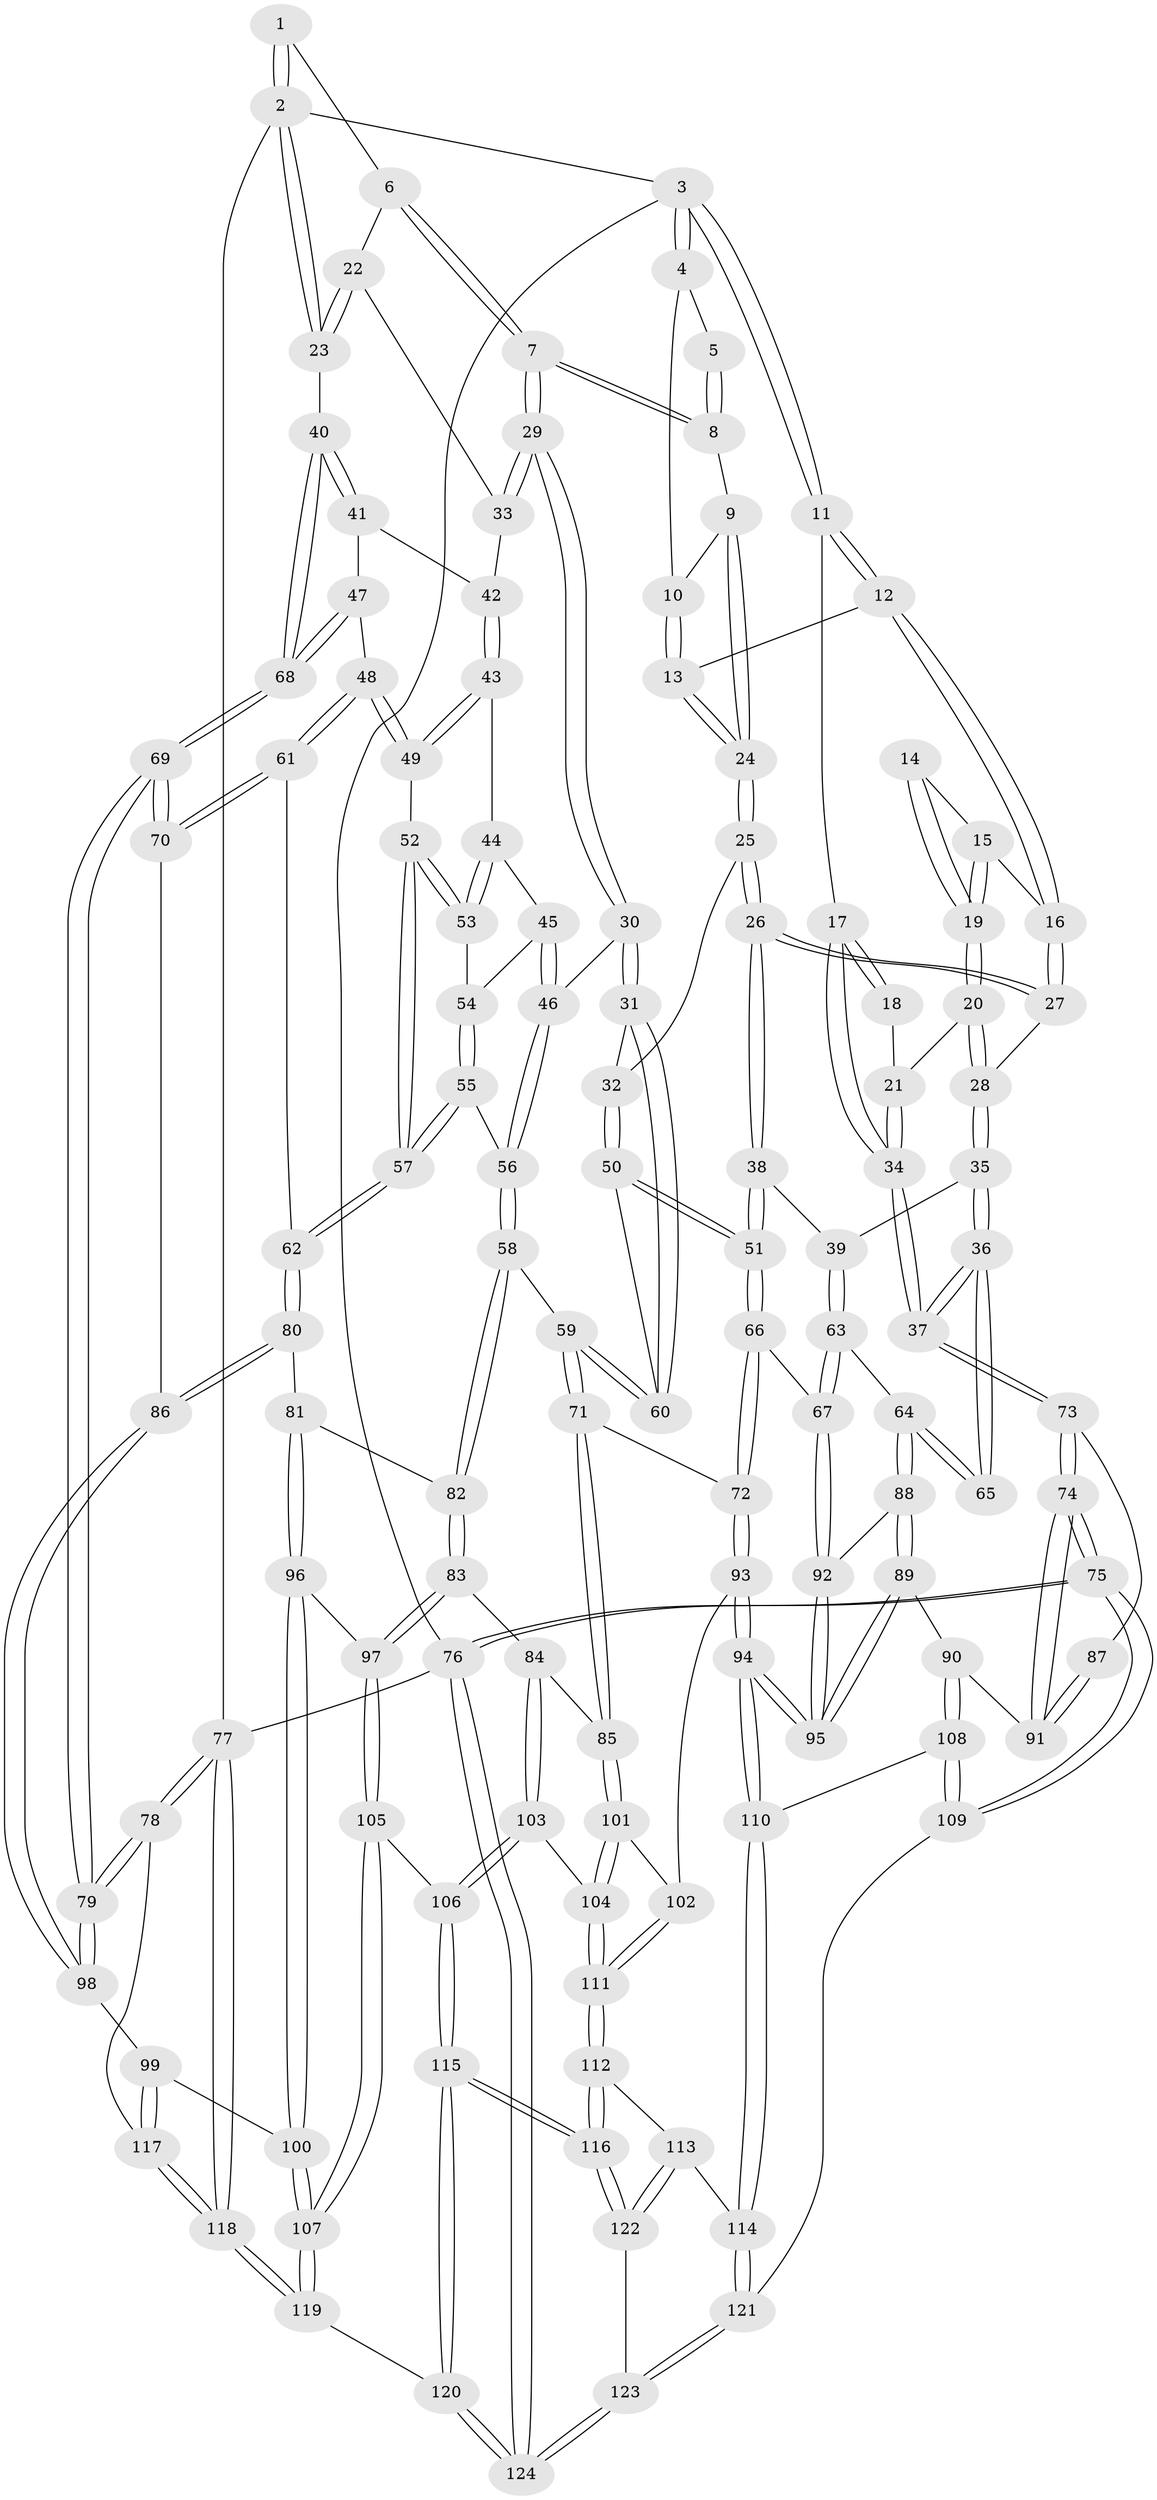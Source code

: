 // Generated by graph-tools (version 1.1) at 2025/27/03/09/25 03:27:09]
// undirected, 124 vertices, 307 edges
graph export_dot {
graph [start="1"]
  node [color=gray90,style=filled];
  1 [pos="+0.5371339873416303+0"];
  2 [pos="+1+0"];
  3 [pos="+0+0"];
  4 [pos="+0.42659754478379597+0"];
  5 [pos="+0.48630517721611105+0"];
  6 [pos="+0.6789797233164389+0.10870094566714102"];
  7 [pos="+0.5699068509085171+0.20553168423364943"];
  8 [pos="+0.546947888310131+0.18513042982965577"];
  9 [pos="+0.4742438627660874+0.17107027496095137"];
  10 [pos="+0.3685957710459849+0.009271880243183844"];
  11 [pos="+0+0"];
  12 [pos="+0.2649748086051936+0.14577199142009806"];
  13 [pos="+0.2776139058918488+0.1434199534725914"];
  14 [pos="+0.1204146769803158+0.16760608348480635"];
  15 [pos="+0.1978671149846831+0.17470429669262116"];
  16 [pos="+0.2481187698197375+0.16309555434690567"];
  17 [pos="+0+0"];
  18 [pos="+0.09903251763127566+0.1558859853971363"];
  19 [pos="+0.11134488518363636+0.2420998976221191"];
  20 [pos="+0.09382165132550359+0.26633872573114736"];
  21 [pos="+0.08551995477070508+0.26664364302906096"];
  22 [pos="+0.8567290127244441+0.12806588574441508"];
  23 [pos="+1+0"];
  24 [pos="+0.35484237570489696+0.22181375247401378"];
  25 [pos="+0.36964710921840305+0.28851652329435806"];
  26 [pos="+0.2737906572018329+0.3773971633506698"];
  27 [pos="+0.22254720635827144+0.2379957566513132"];
  28 [pos="+0.14811674531160285+0.2924710610521825"];
  29 [pos="+0.5782703231006712+0.26737274372072584"];
  30 [pos="+0.5726851106196805+0.2974745215807978"];
  31 [pos="+0.5412167485485524+0.3157511706002345"];
  32 [pos="+0.4027019048176188+0.30503222593136503"];
  33 [pos="+0.8295623930345688+0.22078664766945597"];
  34 [pos="+0+0.31832186188175365"];
  35 [pos="+0.18618914294581268+0.3980860584669353"];
  36 [pos="+0.14329646546275718+0.41358953102206425"];
  37 [pos="+0+0.33281512559639576"];
  38 [pos="+0.2712758560368483+0.38260109511633517"];
  39 [pos="+0.18966494631843533+0.3987903398624208"];
  40 [pos="+1+0.1510948094725043"];
  41 [pos="+0.9301903146507562+0.29967591299452817"];
  42 [pos="+0.8304537975118089+0.25537997398423534"];
  43 [pos="+0.8271917704713413+0.27138478661925614"];
  44 [pos="+0.782141244280241+0.30165080043378695"];
  45 [pos="+0.6812131083596283+0.33814217689854936"];
  46 [pos="+0.5783436425932785+0.3029836535098979"];
  47 [pos="+1+0.39508045416067045"];
  48 [pos="+0.8977516573734979+0.4220503328635341"];
  49 [pos="+0.8475980327128867+0.3442245028059312"];
  50 [pos="+0.41128262352092243+0.46150775098766317"];
  51 [pos="+0.3533144080258422+0.49227555718997545"];
  52 [pos="+0.7654345630516+0.4098171641239521"];
  53 [pos="+0.7457485409113878+0.38578692682676946"];
  54 [pos="+0.7046783119198008+0.37958214590902817"];
  55 [pos="+0.68939585907131+0.47033363211914747"];
  56 [pos="+0.6399102330051799+0.4797329345933845"];
  57 [pos="+0.7593946732051764+0.4859655509501181"];
  58 [pos="+0.6132183717990174+0.5127311815394314"];
  59 [pos="+0.5015980301864151+0.47556920358493476"];
  60 [pos="+0.48083979789757453+0.4531815430337328"];
  61 [pos="+0.8695260125422579+0.4800219876090282"];
  62 [pos="+0.7945500398110497+0.5130433650670748"];
  63 [pos="+0.20844084955057032+0.514442336139331"];
  64 [pos="+0.11631088907728415+0.5605588582700359"];
  65 [pos="+0.10189521092608031+0.5516101183743471"];
  66 [pos="+0.3343314273250874+0.5708764063999311"];
  67 [pos="+0.3191798016041998+0.5774550729642636"];
  68 [pos="+1+0.39141580046597524"];
  69 [pos="+1+0.6333553173255433"];
  70 [pos="+0.9874373137653295+0.6108340591414156"];
  71 [pos="+0.4768903249872938+0.6400586165681426"];
  72 [pos="+0.40175070348590686+0.6207802403690815"];
  73 [pos="+0+0.41721758165287803"];
  74 [pos="+0+0.7049752808190732"];
  75 [pos="+0+1"];
  76 [pos="+0+1"];
  77 [pos="+1+1"];
  78 [pos="+1+0.8674200452476886"];
  79 [pos="+1+0.8629842732624464"];
  80 [pos="+0.7743090562937593+0.6244206223451702"];
  81 [pos="+0.7276895538334116+0.636435653830189"];
  82 [pos="+0.6132665102221709+0.5216031935630692"];
  83 [pos="+0.535347329776453+0.6571539084734502"];
  84 [pos="+0.5224722397625531+0.6580826312911533"];
  85 [pos="+0.4906621145684102+0.6493179378934113"];
  86 [pos="+0.8401061081992334+0.677671713619108"];
  87 [pos="+0.09066174958006665+0.551696204934787"];
  88 [pos="+0.1538342568890764+0.619748961164252"];
  89 [pos="+0.14685346450031916+0.6434897878233985"];
  90 [pos="+0.07669044646949885+0.7306976780688991"];
  91 [pos="+0+0.7037612788879206"];
  92 [pos="+0.28724892200246394+0.6089422051679778"];
  93 [pos="+0.353822090479068+0.7647157191191871"];
  94 [pos="+0.25722357012176333+0.790458097831639"];
  95 [pos="+0.25579455612067636+0.7626681357988093"];
  96 [pos="+0.6600188158082905+0.6979563948503579"];
  97 [pos="+0.6105454011382259+0.700349896892217"];
  98 [pos="+0.8431425884900594+0.7341891595033808"];
  99 [pos="+0.8123011870818532+0.8114078266155621"];
  100 [pos="+0.7205049185629303+0.8025096078085642"];
  101 [pos="+0.434436732438386+0.7472022562708546"];
  102 [pos="+0.36765176914336706+0.7694443827309454"];
  103 [pos="+0.49699966955197167+0.8224163283365427"];
  104 [pos="+0.48400297986922797+0.8264946721150785"];
  105 [pos="+0.5817729269491964+0.8383700605150083"];
  106 [pos="+0.5619382950394063+0.8394283607346694"];
  107 [pos="+0.6398981620060968+0.8831144148811003"];
  108 [pos="+0.12468986452156774+0.7996500890105593"];
  109 [pos="+0.07616110139684208+0.882313056141804"];
  110 [pos="+0.24990949243328056+0.8022518178339684"];
  111 [pos="+0.44284151300989666+0.8577051762565259"];
  112 [pos="+0.4359531117757348+0.8736924683979299"];
  113 [pos="+0.268773716005814+0.8402213249481127"];
  114 [pos="+0.2542832761080542+0.8165204484478507"];
  115 [pos="+0.4325741257810252+1"];
  116 [pos="+0.4298150814957363+1"];
  117 [pos="+0.8328639500173163+0.8577136487103055"];
  118 [pos="+0.7403390959287388+1"];
  119 [pos="+0.7025024080491871+1"];
  120 [pos="+0.45215375130980956+1"];
  121 [pos="+0.15718682270853906+0.9593564008726244"];
  122 [pos="+0.2906784157697085+0.9205953775687667"];
  123 [pos="+0.16756983251724375+0.9879861656236687"];
  124 [pos="+0.14575115586850765+1"];
  1 -- 2;
  1 -- 2;
  1 -- 6;
  2 -- 3;
  2 -- 23;
  2 -- 23;
  2 -- 77;
  3 -- 4;
  3 -- 4;
  3 -- 11;
  3 -- 11;
  3 -- 76;
  4 -- 5;
  4 -- 10;
  5 -- 8;
  5 -- 8;
  6 -- 7;
  6 -- 7;
  6 -- 22;
  7 -- 8;
  7 -- 8;
  7 -- 29;
  7 -- 29;
  8 -- 9;
  9 -- 10;
  9 -- 24;
  9 -- 24;
  10 -- 13;
  10 -- 13;
  11 -- 12;
  11 -- 12;
  11 -- 17;
  12 -- 13;
  12 -- 16;
  12 -- 16;
  13 -- 24;
  13 -- 24;
  14 -- 15;
  14 -- 19;
  14 -- 19;
  15 -- 16;
  15 -- 19;
  15 -- 19;
  16 -- 27;
  16 -- 27;
  17 -- 18;
  17 -- 18;
  17 -- 34;
  17 -- 34;
  18 -- 21;
  19 -- 20;
  19 -- 20;
  20 -- 21;
  20 -- 28;
  20 -- 28;
  21 -- 34;
  21 -- 34;
  22 -- 23;
  22 -- 23;
  22 -- 33;
  23 -- 40;
  24 -- 25;
  24 -- 25;
  25 -- 26;
  25 -- 26;
  25 -- 32;
  26 -- 27;
  26 -- 27;
  26 -- 38;
  26 -- 38;
  27 -- 28;
  28 -- 35;
  28 -- 35;
  29 -- 30;
  29 -- 30;
  29 -- 33;
  29 -- 33;
  30 -- 31;
  30 -- 31;
  30 -- 46;
  31 -- 32;
  31 -- 60;
  31 -- 60;
  32 -- 50;
  32 -- 50;
  33 -- 42;
  34 -- 37;
  34 -- 37;
  35 -- 36;
  35 -- 36;
  35 -- 39;
  36 -- 37;
  36 -- 37;
  36 -- 65;
  36 -- 65;
  37 -- 73;
  37 -- 73;
  38 -- 39;
  38 -- 51;
  38 -- 51;
  39 -- 63;
  39 -- 63;
  40 -- 41;
  40 -- 41;
  40 -- 68;
  40 -- 68;
  41 -- 42;
  41 -- 47;
  42 -- 43;
  42 -- 43;
  43 -- 44;
  43 -- 49;
  43 -- 49;
  44 -- 45;
  44 -- 53;
  44 -- 53;
  45 -- 46;
  45 -- 46;
  45 -- 54;
  46 -- 56;
  46 -- 56;
  47 -- 48;
  47 -- 68;
  47 -- 68;
  48 -- 49;
  48 -- 49;
  48 -- 61;
  48 -- 61;
  49 -- 52;
  50 -- 51;
  50 -- 51;
  50 -- 60;
  51 -- 66;
  51 -- 66;
  52 -- 53;
  52 -- 53;
  52 -- 57;
  52 -- 57;
  53 -- 54;
  54 -- 55;
  54 -- 55;
  55 -- 56;
  55 -- 57;
  55 -- 57;
  56 -- 58;
  56 -- 58;
  57 -- 62;
  57 -- 62;
  58 -- 59;
  58 -- 82;
  58 -- 82;
  59 -- 60;
  59 -- 60;
  59 -- 71;
  59 -- 71;
  61 -- 62;
  61 -- 70;
  61 -- 70;
  62 -- 80;
  62 -- 80;
  63 -- 64;
  63 -- 67;
  63 -- 67;
  64 -- 65;
  64 -- 65;
  64 -- 88;
  64 -- 88;
  66 -- 67;
  66 -- 72;
  66 -- 72;
  67 -- 92;
  67 -- 92;
  68 -- 69;
  68 -- 69;
  69 -- 70;
  69 -- 70;
  69 -- 79;
  69 -- 79;
  70 -- 86;
  71 -- 72;
  71 -- 85;
  71 -- 85;
  72 -- 93;
  72 -- 93;
  73 -- 74;
  73 -- 74;
  73 -- 87;
  74 -- 75;
  74 -- 75;
  74 -- 91;
  74 -- 91;
  75 -- 76;
  75 -- 76;
  75 -- 109;
  75 -- 109;
  76 -- 124;
  76 -- 124;
  76 -- 77;
  77 -- 78;
  77 -- 78;
  77 -- 118;
  77 -- 118;
  78 -- 79;
  78 -- 79;
  78 -- 117;
  79 -- 98;
  79 -- 98;
  80 -- 81;
  80 -- 86;
  80 -- 86;
  81 -- 82;
  81 -- 96;
  81 -- 96;
  82 -- 83;
  82 -- 83;
  83 -- 84;
  83 -- 97;
  83 -- 97;
  84 -- 85;
  84 -- 103;
  84 -- 103;
  85 -- 101;
  85 -- 101;
  86 -- 98;
  86 -- 98;
  87 -- 91;
  87 -- 91;
  88 -- 89;
  88 -- 89;
  88 -- 92;
  89 -- 90;
  89 -- 95;
  89 -- 95;
  90 -- 91;
  90 -- 108;
  90 -- 108;
  92 -- 95;
  92 -- 95;
  93 -- 94;
  93 -- 94;
  93 -- 102;
  94 -- 95;
  94 -- 95;
  94 -- 110;
  94 -- 110;
  96 -- 97;
  96 -- 100;
  96 -- 100;
  97 -- 105;
  97 -- 105;
  98 -- 99;
  99 -- 100;
  99 -- 117;
  99 -- 117;
  100 -- 107;
  100 -- 107;
  101 -- 102;
  101 -- 104;
  101 -- 104;
  102 -- 111;
  102 -- 111;
  103 -- 104;
  103 -- 106;
  103 -- 106;
  104 -- 111;
  104 -- 111;
  105 -- 106;
  105 -- 107;
  105 -- 107;
  106 -- 115;
  106 -- 115;
  107 -- 119;
  107 -- 119;
  108 -- 109;
  108 -- 109;
  108 -- 110;
  109 -- 121;
  110 -- 114;
  110 -- 114;
  111 -- 112;
  111 -- 112;
  112 -- 113;
  112 -- 116;
  112 -- 116;
  113 -- 114;
  113 -- 122;
  113 -- 122;
  114 -- 121;
  114 -- 121;
  115 -- 116;
  115 -- 116;
  115 -- 120;
  115 -- 120;
  116 -- 122;
  116 -- 122;
  117 -- 118;
  117 -- 118;
  118 -- 119;
  118 -- 119;
  119 -- 120;
  120 -- 124;
  120 -- 124;
  121 -- 123;
  121 -- 123;
  122 -- 123;
  123 -- 124;
  123 -- 124;
}
